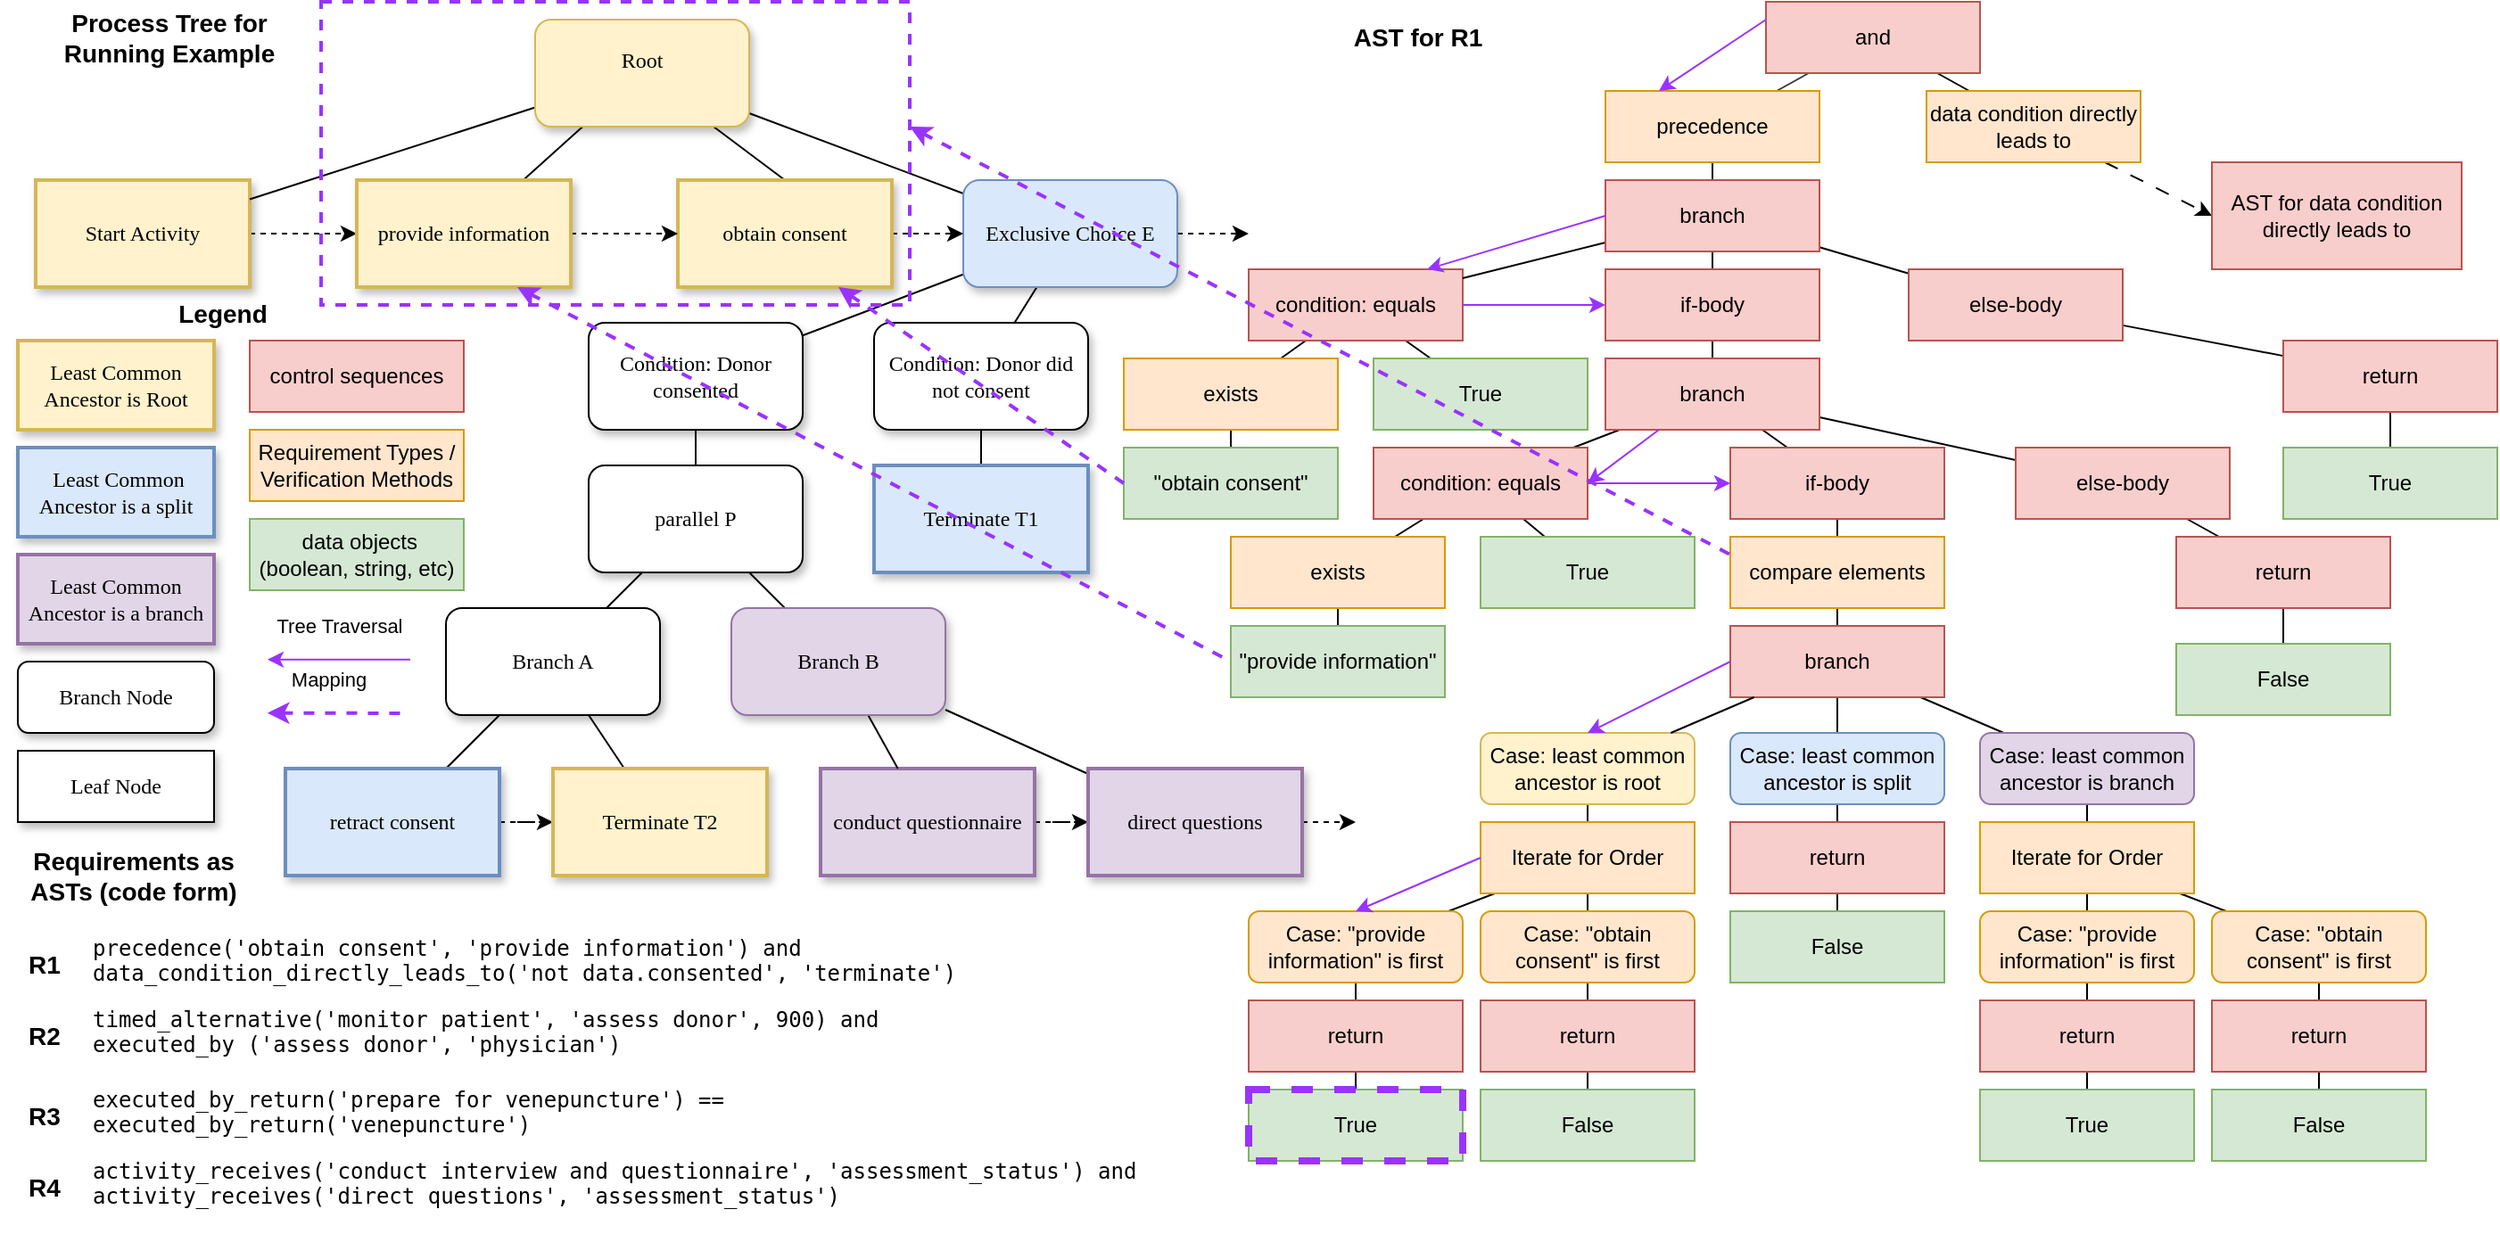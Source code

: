 <mxfile version="26.0.15">
  <diagram name="Page-1" id="10a91c8b-09ff-31b1-d368-03940ed4cc9e">
    <mxGraphModel dx="2055" dy="1316" grid="1" gridSize="10" guides="1" tooltips="1" connect="1" arrows="1" fold="1" page="1" pageScale="1" pageWidth="1100" pageHeight="850" background="none" math="0" shadow="0">
      <root>
        <mxCell id="0" />
        <mxCell id="1" parent="0" />
        <mxCell id="qVPcfMORzEuoZqkbXC9u-35" style="edgeStyle=orthogonalEdgeStyle;rounded=0;orthogonalLoop=1;jettySize=auto;html=1;dashed=1;" parent="1" source="62893188c0fa7362-1" target="qVPcfMORzEuoZqkbXC9u-12" edge="1">
          <mxGeometry relative="1" as="geometry" />
        </mxCell>
        <mxCell id="62893188c0fa7362-1" value="Start Activity" style="whiteSpace=wrap;html=1;rounded=0;shadow=1;labelBackgroundColor=none;strokeWidth=2;fontFamily=Verdana;fontSize=12;align=center;fillColor=#fff2cc;strokeColor=#d6b656;" parent="1" vertex="1">
          <mxGeometry x="20" y="150" width="120" height="60" as="geometry" />
        </mxCell>
        <mxCell id="qVPcfMORzEuoZqkbXC9u-13" style="rounded=0;orthogonalLoop=1;jettySize=auto;html=1;endArrow=none;startFill=0;" parent="1" source="62893188c0fa7362-8" target="qVPcfMORzEuoZqkbXC9u-12" edge="1">
          <mxGeometry relative="1" as="geometry" />
        </mxCell>
        <mxCell id="qVPcfMORzEuoZqkbXC9u-14" style="rounded=0;orthogonalLoop=1;jettySize=auto;html=1;endArrow=none;startFill=0;" parent="1" source="62893188c0fa7362-8" target="62893188c0fa7362-1" edge="1">
          <mxGeometry relative="1" as="geometry" />
        </mxCell>
        <mxCell id="qVPcfMORzEuoZqkbXC9u-15" style="rounded=0;orthogonalLoop=1;jettySize=auto;html=1;entryX=0.5;entryY=0;entryDx=0;entryDy=0;endArrow=none;startFill=0;" parent="1" source="62893188c0fa7362-8" target="qVPcfMORzEuoZqkbXC9u-1" edge="1">
          <mxGeometry relative="1" as="geometry" />
        </mxCell>
        <mxCell id="qVPcfMORzEuoZqkbXC9u-16" style="rounded=0;orthogonalLoop=1;jettySize=auto;html=1;endArrow=none;startFill=0;" parent="1" source="62893188c0fa7362-8" target="62893188c0fa7362-9" edge="1">
          <mxGeometry relative="1" as="geometry" />
        </mxCell>
        <mxCell id="62893188c0fa7362-8" value="&lt;div&gt;Root&lt;/div&gt;&lt;div&gt;&lt;br&gt;&lt;/div&gt;" style="whiteSpace=wrap;html=1;rounded=1;shadow=1;labelBackgroundColor=none;strokeWidth=1;fontFamily=Verdana;fontSize=12;align=center;fillColor=#fff2cc;strokeColor=#d6b656;" parent="1" vertex="1">
          <mxGeometry x="300" y="60" width="120" height="60" as="geometry" />
        </mxCell>
        <mxCell id="qVPcfMORzEuoZqkbXC9u-18" style="rounded=0;orthogonalLoop=1;jettySize=auto;html=1;endArrow=none;startFill=0;" parent="1" source="62893188c0fa7362-9" target="62893188c0fa7362-12" edge="1">
          <mxGeometry relative="1" as="geometry" />
        </mxCell>
        <mxCell id="qVPcfMORzEuoZqkbXC9u-19" style="rounded=0;orthogonalLoop=1;jettySize=auto;html=1;endArrow=none;startFill=0;" parent="1" source="62893188c0fa7362-9" target="62893188c0fa7362-13" edge="1">
          <mxGeometry relative="1" as="geometry" />
        </mxCell>
        <mxCell id="qVPcfMORzEuoZqkbXC9u-42" style="edgeStyle=orthogonalEdgeStyle;rounded=0;orthogonalLoop=1;jettySize=auto;html=1;dashed=1;" parent="1" source="62893188c0fa7362-9" edge="1">
          <mxGeometry relative="1" as="geometry">
            <mxPoint x="700" y="180" as="targetPoint" />
          </mxGeometry>
        </mxCell>
        <mxCell id="62893188c0fa7362-9" value="Exclusive Choice E" style="whiteSpace=wrap;html=1;rounded=1;shadow=1;labelBackgroundColor=none;strokeWidth=1;fontFamily=Verdana;fontSize=12;align=center;fillColor=#dae8fc;strokeColor=#6c8ebf;" parent="1" vertex="1">
          <mxGeometry x="540" y="150" width="120" height="60" as="geometry" />
        </mxCell>
        <mxCell id="qVPcfMORzEuoZqkbXC9u-23" style="rounded=0;orthogonalLoop=1;jettySize=auto;html=1;endArrow=none;startFill=0;" parent="1" source="62893188c0fa7362-12" target="qVPcfMORzEuoZqkbXC9u-22" edge="1">
          <mxGeometry relative="1" as="geometry" />
        </mxCell>
        <mxCell id="62893188c0fa7362-12" value="Condition: Donor consented" style="whiteSpace=wrap;html=1;rounded=1;shadow=1;labelBackgroundColor=none;strokeWidth=1;fontFamily=Verdana;fontSize=12;align=center;" parent="1" vertex="1">
          <mxGeometry x="330" y="230" width="120" height="60" as="geometry" />
        </mxCell>
        <mxCell id="qVPcfMORzEuoZqkbXC9u-21" style="rounded=0;orthogonalLoop=1;jettySize=auto;html=1;endArrow=none;startFill=0;" parent="1" source="62893188c0fa7362-13" target="qVPcfMORzEuoZqkbXC9u-20" edge="1">
          <mxGeometry relative="1" as="geometry" />
        </mxCell>
        <mxCell id="62893188c0fa7362-13" value="Condition: Donor did not consent" style="whiteSpace=wrap;html=1;rounded=1;shadow=1;labelBackgroundColor=none;strokeWidth=1;fontFamily=Verdana;fontSize=12;align=center;" parent="1" vertex="1">
          <mxGeometry x="490" y="230" width="120" height="60" as="geometry" />
        </mxCell>
        <mxCell id="qVPcfMORzEuoZqkbXC9u-31" style="rounded=0;orthogonalLoop=1;jettySize=auto;html=1;endArrow=none;startFill=0;" parent="1" source="62893188c0fa7362-21" target="qVPcfMORzEuoZqkbXC9u-24" edge="1">
          <mxGeometry relative="1" as="geometry" />
        </mxCell>
        <mxCell id="qVPcfMORzEuoZqkbXC9u-39" style="edgeStyle=orthogonalEdgeStyle;rounded=0;orthogonalLoop=1;jettySize=auto;html=1;dashed=1;" parent="1" source="62893188c0fa7362-21" target="qVPcfMORzEuoZqkbXC9u-30" edge="1">
          <mxGeometry relative="1" as="geometry" />
        </mxCell>
        <mxCell id="62893188c0fa7362-21" value="retract consent" style="whiteSpace=wrap;html=1;rounded=0;shadow=1;labelBackgroundColor=none;strokeWidth=2;fontFamily=Verdana;fontSize=12;align=center;fillColor=#dae8fc;strokeColor=#6c8ebf;" parent="1" vertex="1">
          <mxGeometry x="160" y="480" width="120" height="60" as="geometry" />
        </mxCell>
        <mxCell id="qVPcfMORzEuoZqkbXC9u-40" style="edgeStyle=orthogonalEdgeStyle;rounded=0;orthogonalLoop=1;jettySize=auto;html=1;dashed=1;" parent="1" source="62893188c0fa7362-23" target="qVPcfMORzEuoZqkbXC9u-33" edge="1">
          <mxGeometry relative="1" as="geometry" />
        </mxCell>
        <mxCell id="62893188c0fa7362-23" value="conduct questionnaire" style="whiteSpace=wrap;html=1;rounded=0;shadow=1;labelBackgroundColor=none;strokeWidth=2;fontFamily=Verdana;fontSize=12;align=center;fillColor=#e1d5e7;strokeColor=#9673a6;" parent="1" vertex="1">
          <mxGeometry x="460" y="480" width="120" height="60" as="geometry" />
        </mxCell>
        <mxCell id="qVPcfMORzEuoZqkbXC9u-37" style="edgeStyle=orthogonalEdgeStyle;rounded=0;orthogonalLoop=1;jettySize=auto;html=1;dashed=1;" parent="1" source="qVPcfMORzEuoZqkbXC9u-1" target="62893188c0fa7362-9" edge="1">
          <mxGeometry relative="1" as="geometry" />
        </mxCell>
        <mxCell id="qVPcfMORzEuoZqkbXC9u-1" value="obtain consent" style="whiteSpace=wrap;html=1;rounded=0;shadow=1;labelBackgroundColor=none;strokeWidth=2;fontFamily=Verdana;fontSize=12;align=center;fillColor=#fff2cc;strokeColor=#d6b656;" parent="1" vertex="1">
          <mxGeometry x="380" y="150" width="120" height="60" as="geometry" />
        </mxCell>
        <mxCell id="qVPcfMORzEuoZqkbXC9u-36" style="edgeStyle=orthogonalEdgeStyle;rounded=0;orthogonalLoop=1;jettySize=auto;html=1;dashed=1;" parent="1" source="qVPcfMORzEuoZqkbXC9u-12" target="qVPcfMORzEuoZqkbXC9u-1" edge="1">
          <mxGeometry relative="1" as="geometry" />
        </mxCell>
        <mxCell id="qVPcfMORzEuoZqkbXC9u-12" value="provide information" style="whiteSpace=wrap;html=1;rounded=0;shadow=1;labelBackgroundColor=none;strokeWidth=2;fontFamily=Verdana;fontSize=12;align=center;fillColor=#fff2cc;strokeColor=#d6b656;" parent="1" vertex="1">
          <mxGeometry x="200" y="150" width="120" height="60" as="geometry" />
        </mxCell>
        <mxCell id="qVPcfMORzEuoZqkbXC9u-20" value="Terminate T1" style="whiteSpace=wrap;html=1;rounded=0;shadow=1;labelBackgroundColor=none;strokeWidth=2;fontFamily=Verdana;fontSize=12;align=center;fillColor=#dae8fc;strokeColor=#6c8ebf;" parent="1" vertex="1">
          <mxGeometry x="490" y="310" width="120" height="60" as="geometry" />
        </mxCell>
        <mxCell id="qVPcfMORzEuoZqkbXC9u-26" style="rounded=0;orthogonalLoop=1;jettySize=auto;html=1;endArrow=none;startFill=0;" parent="1" source="qVPcfMORzEuoZqkbXC9u-22" target="qVPcfMORzEuoZqkbXC9u-25" edge="1">
          <mxGeometry relative="1" as="geometry" />
        </mxCell>
        <mxCell id="qVPcfMORzEuoZqkbXC9u-27" style="rounded=0;orthogonalLoop=1;jettySize=auto;html=1;endArrow=none;startFill=0;" parent="1" source="qVPcfMORzEuoZqkbXC9u-22" target="qVPcfMORzEuoZqkbXC9u-24" edge="1">
          <mxGeometry relative="1" as="geometry" />
        </mxCell>
        <mxCell id="qVPcfMORzEuoZqkbXC9u-22" value="parallel P" style="whiteSpace=wrap;html=1;rounded=1;shadow=1;labelBackgroundColor=none;strokeWidth=1;fontFamily=Verdana;fontSize=12;align=center;" parent="1" vertex="1">
          <mxGeometry x="330" y="310" width="120" height="60" as="geometry" />
        </mxCell>
        <mxCell id="qVPcfMORzEuoZqkbXC9u-24" value="Branch A" style="whiteSpace=wrap;html=1;rounded=1;shadow=1;labelBackgroundColor=none;strokeWidth=1;fontFamily=Verdana;fontSize=12;align=center;" parent="1" vertex="1">
          <mxGeometry x="250" y="390" width="120" height="60" as="geometry" />
        </mxCell>
        <mxCell id="qVPcfMORzEuoZqkbXC9u-32" style="rounded=0;orthogonalLoop=1;jettySize=auto;html=1;endArrow=none;startFill=0;" parent="1" source="qVPcfMORzEuoZqkbXC9u-25" target="62893188c0fa7362-23" edge="1">
          <mxGeometry relative="1" as="geometry" />
        </mxCell>
        <mxCell id="qVPcfMORzEuoZqkbXC9u-34" style="rounded=0;orthogonalLoop=1;jettySize=auto;html=1;endArrow=none;startFill=0;" parent="1" source="qVPcfMORzEuoZqkbXC9u-25" target="qVPcfMORzEuoZqkbXC9u-33" edge="1">
          <mxGeometry relative="1" as="geometry" />
        </mxCell>
        <mxCell id="qVPcfMORzEuoZqkbXC9u-25" value="Branch B" style="whiteSpace=wrap;html=1;rounded=1;shadow=1;labelBackgroundColor=none;strokeWidth=1;fontFamily=Verdana;fontSize=12;align=center;fillColor=#e1d5e7;strokeColor=#9673a6;" parent="1" vertex="1">
          <mxGeometry x="410" y="390" width="120" height="60" as="geometry" />
        </mxCell>
        <mxCell id="qVPcfMORzEuoZqkbXC9u-29" style="rounded=0;orthogonalLoop=1;jettySize=auto;html=1;endArrow=none;startFill=0;" parent="1" source="qVPcfMORzEuoZqkbXC9u-24" target="qVPcfMORzEuoZqkbXC9u-30" edge="1">
          <mxGeometry relative="1" as="geometry">
            <mxPoint x="390" y="450" as="sourcePoint" />
          </mxGeometry>
        </mxCell>
        <mxCell id="qVPcfMORzEuoZqkbXC9u-30" value="Terminate T2" style="whiteSpace=wrap;html=1;rounded=0;shadow=1;labelBackgroundColor=none;strokeWidth=2;fontFamily=Verdana;fontSize=12;align=center;glass=0;fillColor=#fff2cc;strokeColor=#d6b656;" parent="1" vertex="1">
          <mxGeometry x="310" y="480" width="120" height="60" as="geometry" />
        </mxCell>
        <mxCell id="qVPcfMORzEuoZqkbXC9u-41" style="edgeStyle=orthogonalEdgeStyle;rounded=0;orthogonalLoop=1;jettySize=auto;html=1;dashed=1;" parent="1" source="qVPcfMORzEuoZqkbXC9u-33" edge="1">
          <mxGeometry relative="1" as="geometry">
            <mxPoint x="760" y="510" as="targetPoint" />
          </mxGeometry>
        </mxCell>
        <mxCell id="qVPcfMORzEuoZqkbXC9u-33" value="direct questions" style="whiteSpace=wrap;html=1;rounded=0;shadow=1;labelBackgroundColor=none;strokeWidth=2;fontFamily=Verdana;fontSize=12;align=center;fillColor=#e1d5e7;strokeColor=#9673a6;" parent="1" vertex="1">
          <mxGeometry x="610" y="480" width="120" height="60" as="geometry" />
        </mxCell>
        <mxCell id="Grk_tpBVNd8rtP147zdG-24" style="rounded=0;orthogonalLoop=1;jettySize=auto;html=1;endArrow=none;startFill=0;fillColor=#cce5ff;strokeColor=#36393d;" edge="1" parent="1" source="Grk_tpBVNd8rtP147zdG-1" target="Grk_tpBVNd8rtP147zdG-2">
          <mxGeometry relative="1" as="geometry" />
        </mxCell>
        <mxCell id="Grk_tpBVNd8rtP147zdG-72" style="rounded=0;orthogonalLoop=1;jettySize=auto;html=1;endArrow=none;startFill=0;" edge="1" parent="1" source="Grk_tpBVNd8rtP147zdG-1" target="Grk_tpBVNd8rtP147zdG-3">
          <mxGeometry relative="1" as="geometry" />
        </mxCell>
        <mxCell id="Grk_tpBVNd8rtP147zdG-1" value="and" style="rounded=0;whiteSpace=wrap;html=1;fillColor=#f8cecc;strokeColor=#b85450;" vertex="1" parent="1">
          <mxGeometry x="990" y="50" width="120" height="40" as="geometry" />
        </mxCell>
        <mxCell id="Grk_tpBVNd8rtP147zdG-25" style="rounded=0;orthogonalLoop=1;jettySize=auto;html=1;endArrow=none;startFill=0;" edge="1" parent="1" source="Grk_tpBVNd8rtP147zdG-2" target="Grk_tpBVNd8rtP147zdG-5">
          <mxGeometry relative="1" as="geometry" />
        </mxCell>
        <mxCell id="Grk_tpBVNd8rtP147zdG-2" value="precedence" style="rounded=0;whiteSpace=wrap;html=1;fillColor=#ffe6cc;strokeColor=#d79b00;" vertex="1" parent="1">
          <mxGeometry x="900" y="100" width="120" height="40" as="geometry" />
        </mxCell>
        <mxCell id="Grk_tpBVNd8rtP147zdG-78" style="rounded=0;orthogonalLoop=1;jettySize=auto;html=1;entryX=0;entryY=0.5;entryDx=0;entryDy=0;dashed=1;dashPattern=8 8;" edge="1" parent="1" source="Grk_tpBVNd8rtP147zdG-3" target="Grk_tpBVNd8rtP147zdG-79">
          <mxGeometry relative="1" as="geometry">
            <mxPoint x="1240" y="170" as="targetPoint" />
          </mxGeometry>
        </mxCell>
        <mxCell id="Grk_tpBVNd8rtP147zdG-3" value="data condition directly leads to" style="rounded=0;whiteSpace=wrap;html=1;fillColor=#ffe6cc;strokeColor=#d79b00;" vertex="1" parent="1">
          <mxGeometry x="1080" y="100" width="120" height="40" as="geometry" />
        </mxCell>
        <mxCell id="Grk_tpBVNd8rtP147zdG-29" style="rounded=0;orthogonalLoop=1;jettySize=auto;html=1;endArrow=none;startFill=0;" edge="1" parent="1" source="Grk_tpBVNd8rtP147zdG-4" target="Grk_tpBVNd8rtP147zdG-8">
          <mxGeometry relative="1" as="geometry" />
        </mxCell>
        <mxCell id="Grk_tpBVNd8rtP147zdG-30" style="rounded=0;orthogonalLoop=1;jettySize=auto;html=1;endArrow=none;startFill=0;" edge="1" parent="1" source="Grk_tpBVNd8rtP147zdG-4" target="Grk_tpBVNd8rtP147zdG-10">
          <mxGeometry relative="1" as="geometry" />
        </mxCell>
        <mxCell id="Grk_tpBVNd8rtP147zdG-4" value="condition: equals" style="rounded=0;whiteSpace=wrap;html=1;fillColor=#f8cecc;strokeColor=#b85450;" vertex="1" parent="1">
          <mxGeometry x="700" y="200" width="120" height="40" as="geometry" />
        </mxCell>
        <mxCell id="Grk_tpBVNd8rtP147zdG-26" style="rounded=0;orthogonalLoop=1;jettySize=auto;html=1;endArrow=none;startFill=0;" edge="1" parent="1" source="Grk_tpBVNd8rtP147zdG-5" target="Grk_tpBVNd8rtP147zdG-4">
          <mxGeometry relative="1" as="geometry" />
        </mxCell>
        <mxCell id="Grk_tpBVNd8rtP147zdG-27" style="rounded=0;orthogonalLoop=1;jettySize=auto;html=1;endArrow=none;startFill=0;" edge="1" parent="1" source="Grk_tpBVNd8rtP147zdG-5" target="Grk_tpBVNd8rtP147zdG-6">
          <mxGeometry relative="1" as="geometry" />
        </mxCell>
        <mxCell id="Grk_tpBVNd8rtP147zdG-28" style="rounded=0;orthogonalLoop=1;jettySize=auto;html=1;endArrow=none;startFill=0;" edge="1" parent="1" source="Grk_tpBVNd8rtP147zdG-5" target="Grk_tpBVNd8rtP147zdG-7">
          <mxGeometry relative="1" as="geometry" />
        </mxCell>
        <mxCell id="Grk_tpBVNd8rtP147zdG-5" value="branch" style="rounded=0;whiteSpace=wrap;html=1;fillColor=#f8cecc;strokeColor=#b85450;" vertex="1" parent="1">
          <mxGeometry x="900" y="150" width="120" height="40" as="geometry" />
        </mxCell>
        <mxCell id="Grk_tpBVNd8rtP147zdG-32" style="rounded=0;orthogonalLoop=1;jettySize=auto;html=1;endArrow=none;startFill=0;" edge="1" parent="1" source="Grk_tpBVNd8rtP147zdG-6" target="Grk_tpBVNd8rtP147zdG-11">
          <mxGeometry relative="1" as="geometry" />
        </mxCell>
        <mxCell id="Grk_tpBVNd8rtP147zdG-6" value="if-body" style="rounded=0;whiteSpace=wrap;html=1;fillColor=#f8cecc;strokeColor=#b85450;" vertex="1" parent="1">
          <mxGeometry x="900" y="200" width="120" height="40" as="geometry" />
        </mxCell>
        <mxCell id="Grk_tpBVNd8rtP147zdG-42" style="rounded=0;orthogonalLoop=1;jettySize=auto;html=1;endArrow=none;startFill=0;" edge="1" parent="1" source="Grk_tpBVNd8rtP147zdG-7" target="Grk_tpBVNd8rtP147zdG-41">
          <mxGeometry relative="1" as="geometry" />
        </mxCell>
        <mxCell id="Grk_tpBVNd8rtP147zdG-7" value="else-body" style="rounded=0;whiteSpace=wrap;html=1;fillColor=#f8cecc;strokeColor=#b85450;" vertex="1" parent="1">
          <mxGeometry x="1070" y="200" width="120" height="40" as="geometry" />
        </mxCell>
        <mxCell id="Grk_tpBVNd8rtP147zdG-31" style="rounded=0;orthogonalLoop=1;jettySize=auto;html=1;endArrow=none;startFill=0;" edge="1" parent="1" source="Grk_tpBVNd8rtP147zdG-8" target="Grk_tpBVNd8rtP147zdG-9">
          <mxGeometry relative="1" as="geometry" />
        </mxCell>
        <mxCell id="Grk_tpBVNd8rtP147zdG-8" value="exists" style="rounded=0;whiteSpace=wrap;html=1;fillColor=#ffe6cc;strokeColor=#d79b00;" vertex="1" parent="1">
          <mxGeometry x="630" y="250" width="120" height="40" as="geometry" />
        </mxCell>
        <mxCell id="Grk_tpBVNd8rtP147zdG-9" value="&quot;obtain consent&quot;" style="rounded=0;whiteSpace=wrap;html=1;fillColor=#d5e8d4;strokeColor=#82b366;" vertex="1" parent="1">
          <mxGeometry x="630" y="300" width="120" height="40" as="geometry" />
        </mxCell>
        <mxCell id="Grk_tpBVNd8rtP147zdG-10" value="True" style="rounded=0;whiteSpace=wrap;html=1;fillColor=#d5e8d4;strokeColor=#82b366;" vertex="1" parent="1">
          <mxGeometry x="770" y="250" width="120" height="40" as="geometry" />
        </mxCell>
        <mxCell id="Grk_tpBVNd8rtP147zdG-33" style="rounded=0;orthogonalLoop=1;jettySize=auto;html=1;endArrow=none;startFill=0;" edge="1" parent="1" source="Grk_tpBVNd8rtP147zdG-11" target="Grk_tpBVNd8rtP147zdG-12">
          <mxGeometry relative="1" as="geometry" />
        </mxCell>
        <mxCell id="Grk_tpBVNd8rtP147zdG-39" style="rounded=0;orthogonalLoop=1;jettySize=auto;html=1;endArrow=none;startFill=0;" edge="1" parent="1" source="Grk_tpBVNd8rtP147zdG-11" target="Grk_tpBVNd8rtP147zdG-37">
          <mxGeometry relative="1" as="geometry" />
        </mxCell>
        <mxCell id="Grk_tpBVNd8rtP147zdG-40" style="rounded=0;orthogonalLoop=1;jettySize=auto;html=1;endArrow=none;startFill=0;" edge="1" parent="1" source="Grk_tpBVNd8rtP147zdG-11" target="Grk_tpBVNd8rtP147zdG-38">
          <mxGeometry relative="1" as="geometry" />
        </mxCell>
        <mxCell id="Grk_tpBVNd8rtP147zdG-11" value="branch" style="rounded=0;whiteSpace=wrap;html=1;fillColor=#f8cecc;strokeColor=#b85450;" vertex="1" parent="1">
          <mxGeometry x="900" y="250" width="120" height="40" as="geometry" />
        </mxCell>
        <mxCell id="Grk_tpBVNd8rtP147zdG-34" style="rounded=0;orthogonalLoop=1;jettySize=auto;html=1;endArrow=none;startFill=0;" edge="1" parent="1" source="Grk_tpBVNd8rtP147zdG-12" target="Grk_tpBVNd8rtP147zdG-13">
          <mxGeometry relative="1" as="geometry" />
        </mxCell>
        <mxCell id="Grk_tpBVNd8rtP147zdG-35" style="rounded=0;orthogonalLoop=1;jettySize=auto;html=1;endArrow=none;startFill=0;" edge="1" parent="1" source="Grk_tpBVNd8rtP147zdG-12" target="Grk_tpBVNd8rtP147zdG-15">
          <mxGeometry relative="1" as="geometry" />
        </mxCell>
        <mxCell id="Grk_tpBVNd8rtP147zdG-12" value="condition: equals" style="rounded=0;whiteSpace=wrap;html=1;fillColor=#f8cecc;strokeColor=#b85450;" vertex="1" parent="1">
          <mxGeometry x="770" y="300" width="120" height="40" as="geometry" />
        </mxCell>
        <mxCell id="Grk_tpBVNd8rtP147zdG-36" style="rounded=0;orthogonalLoop=1;jettySize=auto;html=1;endArrow=none;startFill=0;" edge="1" parent="1" source="Grk_tpBVNd8rtP147zdG-13" target="Grk_tpBVNd8rtP147zdG-14">
          <mxGeometry relative="1" as="geometry" />
        </mxCell>
        <mxCell id="Grk_tpBVNd8rtP147zdG-13" value="exists" style="rounded=0;whiteSpace=wrap;html=1;fillColor=#ffe6cc;strokeColor=#d79b00;" vertex="1" parent="1">
          <mxGeometry x="690" y="350" width="120" height="40" as="geometry" />
        </mxCell>
        <mxCell id="Grk_tpBVNd8rtP147zdG-14" value="&quot;provide information&quot;" style="rounded=0;whiteSpace=wrap;html=1;fillColor=#d5e8d4;strokeColor=#82b366;" vertex="1" parent="1">
          <mxGeometry x="690" y="400" width="120" height="40" as="geometry" />
        </mxCell>
        <mxCell id="Grk_tpBVNd8rtP147zdG-15" value="True" style="rounded=0;whiteSpace=wrap;html=1;fillColor=#d5e8d4;strokeColor=#82b366;" vertex="1" parent="1">
          <mxGeometry x="830" y="350" width="120" height="40" as="geometry" />
        </mxCell>
        <mxCell id="Grk_tpBVNd8rtP147zdG-20" value="" style="endArrow=none;dashed=1;html=1;rounded=0;entryX=0;entryY=0.5;entryDx=0;entryDy=0;exitX=0.75;exitY=1;exitDx=0;exitDy=0;strokeColor=#9933FF;strokeWidth=2;startArrow=classic;startFill=1;" edge="1" parent="1" source="qVPcfMORzEuoZqkbXC9u-1" target="Grk_tpBVNd8rtP147zdG-9">
          <mxGeometry width="50" height="50" relative="1" as="geometry">
            <mxPoint x="810" y="570" as="sourcePoint" />
            <mxPoint x="860" y="520" as="targetPoint" />
          </mxGeometry>
        </mxCell>
        <mxCell id="Grk_tpBVNd8rtP147zdG-21" value="" style="endArrow=none;dashed=1;html=1;rounded=0;entryX=0;entryY=0.5;entryDx=0;entryDy=0;exitX=0.75;exitY=1;exitDx=0;exitDy=0;strokeColor=#9933FF;strokeWidth=2;startArrow=classic;startFill=1;" edge="1" parent="1" source="qVPcfMORzEuoZqkbXC9u-12" target="Grk_tpBVNd8rtP147zdG-14">
          <mxGeometry width="50" height="50" relative="1" as="geometry">
            <mxPoint x="550" y="330" as="sourcePoint" />
            <mxPoint x="740" y="480" as="targetPoint" />
          </mxGeometry>
        </mxCell>
        <mxCell id="Grk_tpBVNd8rtP147zdG-50" style="rounded=0;orthogonalLoop=1;jettySize=auto;html=1;endArrow=none;startFill=0;" edge="1" parent="1" source="Grk_tpBVNd8rtP147zdG-37" target="Grk_tpBVNd8rtP147zdG-49">
          <mxGeometry relative="1" as="geometry" />
        </mxCell>
        <mxCell id="Grk_tpBVNd8rtP147zdG-37" value="if-body" style="rounded=0;whiteSpace=wrap;html=1;fillColor=#f8cecc;strokeColor=#b85450;" vertex="1" parent="1">
          <mxGeometry x="970" y="300" width="120" height="40" as="geometry" />
        </mxCell>
        <mxCell id="Grk_tpBVNd8rtP147zdG-46" style="rounded=0;orthogonalLoop=1;jettySize=auto;html=1;endArrow=none;startFill=0;" edge="1" parent="1" source="Grk_tpBVNd8rtP147zdG-38" target="Grk_tpBVNd8rtP147zdG-45">
          <mxGeometry relative="1" as="geometry" />
        </mxCell>
        <mxCell id="Grk_tpBVNd8rtP147zdG-38" value="else-body" style="rounded=0;whiteSpace=wrap;html=1;fillColor=#f8cecc;strokeColor=#b85450;" vertex="1" parent="1">
          <mxGeometry x="1130" y="300" width="120" height="40" as="geometry" />
        </mxCell>
        <mxCell id="Grk_tpBVNd8rtP147zdG-44" style="rounded=0;orthogonalLoop=1;jettySize=auto;html=1;endArrow=none;startFill=0;" edge="1" parent="1" source="Grk_tpBVNd8rtP147zdG-41" target="Grk_tpBVNd8rtP147zdG-43">
          <mxGeometry relative="1" as="geometry" />
        </mxCell>
        <mxCell id="Grk_tpBVNd8rtP147zdG-41" value="return" style="rounded=0;whiteSpace=wrap;html=1;fillColor=#f8cecc;strokeColor=#b85450;" vertex="1" parent="1">
          <mxGeometry x="1280" y="240" width="120" height="40" as="geometry" />
        </mxCell>
        <mxCell id="Grk_tpBVNd8rtP147zdG-43" value="True" style="rounded=0;whiteSpace=wrap;html=1;fillColor=#d5e8d4;strokeColor=#82b366;" vertex="1" parent="1">
          <mxGeometry x="1280" y="300" width="120" height="40" as="geometry" />
        </mxCell>
        <mxCell id="Grk_tpBVNd8rtP147zdG-48" style="rounded=0;orthogonalLoop=1;jettySize=auto;html=1;endArrow=none;startFill=0;" edge="1" parent="1" source="Grk_tpBVNd8rtP147zdG-45" target="Grk_tpBVNd8rtP147zdG-47">
          <mxGeometry relative="1" as="geometry" />
        </mxCell>
        <mxCell id="Grk_tpBVNd8rtP147zdG-45" value="return" style="rounded=0;whiteSpace=wrap;html=1;fillColor=#f8cecc;strokeColor=#b85450;" vertex="1" parent="1">
          <mxGeometry x="1220" y="350" width="120" height="40" as="geometry" />
        </mxCell>
        <mxCell id="Grk_tpBVNd8rtP147zdG-47" value="False" style="rounded=0;whiteSpace=wrap;html=1;fillColor=#d5e8d4;strokeColor=#82b366;" vertex="1" parent="1">
          <mxGeometry x="1220" y="410" width="120" height="40" as="geometry" />
        </mxCell>
        <mxCell id="Grk_tpBVNd8rtP147zdG-56" style="rounded=0;orthogonalLoop=1;jettySize=auto;html=1;endArrow=none;startFill=0;" edge="1" parent="1" source="Grk_tpBVNd8rtP147zdG-49" target="Grk_tpBVNd8rtP147zdG-51">
          <mxGeometry relative="1" as="geometry" />
        </mxCell>
        <mxCell id="Grk_tpBVNd8rtP147zdG-49" value="compare elements" style="rounded=0;whiteSpace=wrap;html=1;fillColor=#ffe6cc;strokeColor=#d79b00;" vertex="1" parent="1">
          <mxGeometry x="970" y="350" width="120" height="40" as="geometry" />
        </mxCell>
        <mxCell id="Grk_tpBVNd8rtP147zdG-59" style="rounded=0;orthogonalLoop=1;jettySize=auto;html=1;endArrow=none;startFill=0;" edge="1" parent="1" source="Grk_tpBVNd8rtP147zdG-51" target="Grk_tpBVNd8rtP147zdG-53">
          <mxGeometry relative="1" as="geometry" />
        </mxCell>
        <mxCell id="Grk_tpBVNd8rtP147zdG-60" style="rounded=0;orthogonalLoop=1;jettySize=auto;html=1;endArrow=none;startFill=0;" edge="1" parent="1" source="Grk_tpBVNd8rtP147zdG-51" target="Grk_tpBVNd8rtP147zdG-55">
          <mxGeometry relative="1" as="geometry" />
        </mxCell>
        <mxCell id="Grk_tpBVNd8rtP147zdG-51" value="branch" style="rounded=0;whiteSpace=wrap;html=1;fillColor=#f8cecc;strokeColor=#b85450;" vertex="1" parent="1">
          <mxGeometry x="970" y="400" width="120" height="40" as="geometry" />
        </mxCell>
        <mxCell id="Grk_tpBVNd8rtP147zdG-69" style="rounded=0;orthogonalLoop=1;jettySize=auto;html=1;endArrow=none;startFill=0;" edge="1" parent="1" source="Grk_tpBVNd8rtP147zdG-52" target="Grk_tpBVNd8rtP147zdG-68">
          <mxGeometry relative="1" as="geometry" />
        </mxCell>
        <mxCell id="Grk_tpBVNd8rtP147zdG-52" value="&lt;div&gt;Case: least common ancestor is root&lt;/div&gt;" style="rounded=1;whiteSpace=wrap;html=1;fillColor=#fff2cc;strokeColor=#d6b656;" vertex="1" parent="1">
          <mxGeometry x="830" y="460" width="120" height="40" as="geometry" />
        </mxCell>
        <mxCell id="Grk_tpBVNd8rtP147zdG-66" style="rounded=0;orthogonalLoop=1;jettySize=auto;html=1;entryX=0.5;entryY=0;entryDx=0;entryDy=0;endArrow=none;startFill=0;" edge="1" parent="1" source="Grk_tpBVNd8rtP147zdG-53" target="Grk_tpBVNd8rtP147zdG-64">
          <mxGeometry relative="1" as="geometry" />
        </mxCell>
        <mxCell id="Grk_tpBVNd8rtP147zdG-53" value="&lt;div&gt;Case: least common ancestor is split &lt;br&gt;&lt;/div&gt;" style="rounded=1;whiteSpace=wrap;html=1;fillColor=#dae8fc;strokeColor=#6c8ebf;" vertex="1" parent="1">
          <mxGeometry x="970" y="460" width="120" height="40" as="geometry" />
        </mxCell>
        <mxCell id="Grk_tpBVNd8rtP147zdG-71" style="rounded=0;orthogonalLoop=1;jettySize=auto;html=1;endArrow=none;startFill=0;" edge="1" parent="1" source="Grk_tpBVNd8rtP147zdG-55" target="Grk_tpBVNd8rtP147zdG-70">
          <mxGeometry relative="1" as="geometry" />
        </mxCell>
        <mxCell id="Grk_tpBVNd8rtP147zdG-55" value="&lt;div&gt;Case: least common ancestor is branch &lt;br&gt;&lt;/div&gt;" style="rounded=1;whiteSpace=wrap;html=1;fillColor=#e1d5e7;strokeColor=#9673a6;" vertex="1" parent="1">
          <mxGeometry x="1110" y="460" width="120" height="40" as="geometry" />
        </mxCell>
        <mxCell id="Grk_tpBVNd8rtP147zdG-58" style="rounded=0;orthogonalLoop=1;jettySize=auto;html=1;endArrow=none;startFill=0;" edge="1" parent="1" source="Grk_tpBVNd8rtP147zdG-51" target="Grk_tpBVNd8rtP147zdG-52">
          <mxGeometry relative="1" as="geometry" />
        </mxCell>
        <mxCell id="Grk_tpBVNd8rtP147zdG-61" value="" style="endArrow=none;dashed=1;html=1;rounded=0;entryX=0;entryY=0.5;entryDx=0;entryDy=0;strokeColor=#9933FF;strokeWidth=2;startArrow=classic;startFill=1;" edge="1" parent="1">
          <mxGeometry width="50" height="50" relative="1" as="geometry">
            <mxPoint x="510" y="120" as="sourcePoint" />
            <mxPoint x="970" y="360" as="targetPoint" />
          </mxGeometry>
        </mxCell>
        <mxCell id="Grk_tpBVNd8rtP147zdG-63" value="" style="whiteSpace=wrap;html=1;fillColor=none;strokeColor=#9933FF;dashed=1;strokeWidth=2;" vertex="1" parent="1">
          <mxGeometry x="180" y="50" width="330" height="170" as="geometry" />
        </mxCell>
        <mxCell id="Grk_tpBVNd8rtP147zdG-67" style="rounded=0;orthogonalLoop=1;jettySize=auto;html=1;endArrow=none;startFill=0;" edge="1" parent="1" source="Grk_tpBVNd8rtP147zdG-64" target="Grk_tpBVNd8rtP147zdG-65">
          <mxGeometry relative="1" as="geometry" />
        </mxCell>
        <mxCell id="Grk_tpBVNd8rtP147zdG-64" value="return" style="rounded=0;whiteSpace=wrap;html=1;fillColor=#f8cecc;strokeColor=#b85450;" vertex="1" parent="1">
          <mxGeometry x="970" y="510" width="120" height="40" as="geometry" />
        </mxCell>
        <mxCell id="Grk_tpBVNd8rtP147zdG-65" value="False" style="rounded=0;whiteSpace=wrap;html=1;fillColor=#d5e8d4;strokeColor=#82b366;" vertex="1" parent="1">
          <mxGeometry x="970" y="560" width="120" height="40" as="geometry" />
        </mxCell>
        <mxCell id="Grk_tpBVNd8rtP147zdG-89" style="rounded=0;orthogonalLoop=1;jettySize=auto;html=1;endArrow=none;startFill=0;" edge="1" parent="1" source="Grk_tpBVNd8rtP147zdG-68" target="Grk_tpBVNd8rtP147zdG-87">
          <mxGeometry relative="1" as="geometry" />
        </mxCell>
        <mxCell id="Grk_tpBVNd8rtP147zdG-90" style="rounded=0;orthogonalLoop=1;jettySize=auto;html=1;endArrow=none;startFill=0;" edge="1" parent="1" source="Grk_tpBVNd8rtP147zdG-68" target="Grk_tpBVNd8rtP147zdG-88">
          <mxGeometry relative="1" as="geometry" />
        </mxCell>
        <mxCell id="Grk_tpBVNd8rtP147zdG-68" value="Iterate for Order" style="rounded=0;whiteSpace=wrap;html=1;fillColor=#ffe6cc;strokeColor=#d79b00;" vertex="1" parent="1">
          <mxGeometry x="830" y="510" width="120" height="40" as="geometry" />
        </mxCell>
        <mxCell id="Grk_tpBVNd8rtP147zdG-107" style="rounded=0;orthogonalLoop=1;jettySize=auto;html=1;endArrow=none;startFill=0;" edge="1" parent="1" source="Grk_tpBVNd8rtP147zdG-70" target="Grk_tpBVNd8rtP147zdG-101">
          <mxGeometry relative="1" as="geometry" />
        </mxCell>
        <mxCell id="Grk_tpBVNd8rtP147zdG-108" style="rounded=0;orthogonalLoop=1;jettySize=auto;html=1;endArrow=none;startFill=0;" edge="1" parent="1" source="Grk_tpBVNd8rtP147zdG-70" target="Grk_tpBVNd8rtP147zdG-102">
          <mxGeometry relative="1" as="geometry" />
        </mxCell>
        <mxCell id="Grk_tpBVNd8rtP147zdG-70" value="Iterate for Order" style="rounded=0;whiteSpace=wrap;html=1;fillColor=#ffe6cc;strokeColor=#d79b00;" vertex="1" parent="1">
          <mxGeometry x="1110" y="510" width="120" height="40" as="geometry" />
        </mxCell>
        <mxCell id="Grk_tpBVNd8rtP147zdG-79" value="AST for data condition directly leads to" style="rounded=0;whiteSpace=wrap;html=1;fillColor=#f8cecc;strokeColor=#b85450;" vertex="1" parent="1">
          <mxGeometry x="1240" y="140" width="140" height="60" as="geometry" />
        </mxCell>
        <mxCell id="Grk_tpBVNd8rtP147zdG-80" value="" style="endArrow=classic;html=1;rounded=0;strokeColor=#9933FF;fillColor=#cce5ff;" edge="1" parent="1">
          <mxGeometry width="50" height="50" relative="1" as="geometry">
            <mxPoint x="990" y="60" as="sourcePoint" />
            <mxPoint x="930" y="100" as="targetPoint" />
          </mxGeometry>
        </mxCell>
        <mxCell id="Grk_tpBVNd8rtP147zdG-81" value="" style="endArrow=classic;html=1;rounded=0;strokeColor=#9933FF;fillColor=#cce5ff;exitX=0;exitY=0.5;exitDx=0;exitDy=0;" edge="1" parent="1" source="Grk_tpBVNd8rtP147zdG-5">
          <mxGeometry width="50" height="50" relative="1" as="geometry">
            <mxPoint x="860" y="160" as="sourcePoint" />
            <mxPoint x="800" y="200" as="targetPoint" />
          </mxGeometry>
        </mxCell>
        <mxCell id="Grk_tpBVNd8rtP147zdG-82" value="" style="endArrow=classic;html=1;rounded=0;strokeColor=#9933FF;fillColor=#cce5ff;exitX=1;exitY=0.5;exitDx=0;exitDy=0;entryX=0;entryY=0.5;entryDx=0;entryDy=0;" edge="1" parent="1" source="Grk_tpBVNd8rtP147zdG-4" target="Grk_tpBVNd8rtP147zdG-6">
          <mxGeometry width="50" height="50" relative="1" as="geometry">
            <mxPoint x="860" y="120" as="sourcePoint" />
            <mxPoint x="770" y="129" as="targetPoint" />
          </mxGeometry>
        </mxCell>
        <mxCell id="Grk_tpBVNd8rtP147zdG-83" value="" style="endArrow=classic;html=1;rounded=0;strokeColor=#9933FF;fillColor=#cce5ff;exitX=0.25;exitY=1;exitDx=0;exitDy=0;entryX=1;entryY=0.5;entryDx=0;entryDy=0;" edge="1" parent="1" source="Grk_tpBVNd8rtP147zdG-11" target="Grk_tpBVNd8rtP147zdG-12">
          <mxGeometry width="50" height="50" relative="1" as="geometry">
            <mxPoint x="910" y="310" as="sourcePoint" />
            <mxPoint x="990" y="310" as="targetPoint" />
          </mxGeometry>
        </mxCell>
        <mxCell id="Grk_tpBVNd8rtP147zdG-85" value="" style="endArrow=classic;html=1;rounded=0;strokeColor=#9933FF;fillColor=#cce5ff;" edge="1" parent="1" source="Grk_tpBVNd8rtP147zdG-12" target="Grk_tpBVNd8rtP147zdG-37">
          <mxGeometry width="50" height="50" relative="1" as="geometry">
            <mxPoint x="940" y="300" as="sourcePoint" />
            <mxPoint x="900" y="330" as="targetPoint" />
          </mxGeometry>
        </mxCell>
        <mxCell id="Grk_tpBVNd8rtP147zdG-86" value="" style="endArrow=classic;html=1;rounded=0;strokeColor=#9933FF;fillColor=#cce5ff;exitX=0;exitY=0.5;exitDx=0;exitDy=0;entryX=0.5;entryY=0;entryDx=0;entryDy=0;" edge="1" parent="1" source="Grk_tpBVNd8rtP147zdG-51" target="Grk_tpBVNd8rtP147zdG-52">
          <mxGeometry width="50" height="50" relative="1" as="geometry">
            <mxPoint x="850" y="439" as="sourcePoint" />
            <mxPoint x="930" y="439" as="targetPoint" />
          </mxGeometry>
        </mxCell>
        <mxCell id="Grk_tpBVNd8rtP147zdG-95" style="rounded=0;orthogonalLoop=1;jettySize=auto;html=1;endArrow=none;startFill=0;" edge="1" parent="1" source="Grk_tpBVNd8rtP147zdG-87" target="Grk_tpBVNd8rtP147zdG-91">
          <mxGeometry relative="1" as="geometry" />
        </mxCell>
        <mxCell id="Grk_tpBVNd8rtP147zdG-87" value="Case: &quot;provide information&quot; is first" style="rounded=1;whiteSpace=wrap;html=1;fillColor=#ffe6cc;strokeColor=#d79b00;" vertex="1" parent="1">
          <mxGeometry x="700" y="560" width="120" height="40" as="geometry" />
        </mxCell>
        <mxCell id="Grk_tpBVNd8rtP147zdG-97" style="rounded=0;orthogonalLoop=1;jettySize=auto;html=1;endArrow=none;startFill=0;" edge="1" parent="1" source="Grk_tpBVNd8rtP147zdG-88" target="Grk_tpBVNd8rtP147zdG-93">
          <mxGeometry relative="1" as="geometry" />
        </mxCell>
        <mxCell id="Grk_tpBVNd8rtP147zdG-88" value="Case: &quot;obtain consent&quot; is first" style="rounded=1;whiteSpace=wrap;html=1;fillColor=#ffe6cc;strokeColor=#d79b00;" vertex="1" parent="1">
          <mxGeometry x="830" y="560" width="120" height="40" as="geometry" />
        </mxCell>
        <mxCell id="Grk_tpBVNd8rtP147zdG-96" style="rounded=0;orthogonalLoop=1;jettySize=auto;html=1;endArrow=none;startFill=0;" edge="1" parent="1" source="Grk_tpBVNd8rtP147zdG-91" target="Grk_tpBVNd8rtP147zdG-92">
          <mxGeometry relative="1" as="geometry" />
        </mxCell>
        <mxCell id="Grk_tpBVNd8rtP147zdG-91" value="return" style="rounded=0;whiteSpace=wrap;html=1;fillColor=#f8cecc;strokeColor=#b85450;" vertex="1" parent="1">
          <mxGeometry x="700" y="610" width="120" height="40" as="geometry" />
        </mxCell>
        <mxCell id="Grk_tpBVNd8rtP147zdG-92" value="True" style="rounded=0;whiteSpace=wrap;html=1;fillColor=#d5e8d4;strokeColor=#82b366;" vertex="1" parent="1">
          <mxGeometry x="700" y="660" width="120" height="40" as="geometry" />
        </mxCell>
        <mxCell id="Grk_tpBVNd8rtP147zdG-98" style="rounded=0;orthogonalLoop=1;jettySize=auto;html=1;endArrow=none;startFill=0;" edge="1" parent="1" source="Grk_tpBVNd8rtP147zdG-93" target="Grk_tpBVNd8rtP147zdG-94">
          <mxGeometry relative="1" as="geometry" />
        </mxCell>
        <mxCell id="Grk_tpBVNd8rtP147zdG-93" value="return" style="rounded=0;whiteSpace=wrap;html=1;fillColor=#f8cecc;strokeColor=#b85450;" vertex="1" parent="1">
          <mxGeometry x="830" y="610" width="120" height="40" as="geometry" />
        </mxCell>
        <mxCell id="Grk_tpBVNd8rtP147zdG-94" value="False" style="rounded=0;whiteSpace=wrap;html=1;fillColor=#d5e8d4;strokeColor=#82b366;" vertex="1" parent="1">
          <mxGeometry x="830" y="660" width="120" height="40" as="geometry" />
        </mxCell>
        <mxCell id="Grk_tpBVNd8rtP147zdG-99" value="" style="endArrow=classic;html=1;rounded=0;strokeColor=#9933FF;fillColor=#cce5ff;exitX=0;exitY=0.5;exitDx=0;exitDy=0;entryX=0.5;entryY=0;entryDx=0;entryDy=0;" edge="1" parent="1" target="Grk_tpBVNd8rtP147zdG-87">
          <mxGeometry width="50" height="50" relative="1" as="geometry">
            <mxPoint x="830" y="530" as="sourcePoint" />
            <mxPoint x="750" y="570" as="targetPoint" />
          </mxGeometry>
        </mxCell>
        <mxCell id="Grk_tpBVNd8rtP147zdG-141" style="rounded=0;orthogonalLoop=1;jettySize=auto;html=1;endArrow=none;startFill=0;" edge="1" parent="1" source="Grk_tpBVNd8rtP147zdG-101" target="Grk_tpBVNd8rtP147zdG-103">
          <mxGeometry relative="1" as="geometry" />
        </mxCell>
        <mxCell id="Grk_tpBVNd8rtP147zdG-101" value="Case: &quot;provide information&quot; is first" style="rounded=1;whiteSpace=wrap;html=1;fillColor=#ffe6cc;strokeColor=#d79b00;" vertex="1" parent="1">
          <mxGeometry x="1110" y="560" width="120" height="40" as="geometry" />
        </mxCell>
        <mxCell id="Grk_tpBVNd8rtP147zdG-138" style="rounded=0;orthogonalLoop=1;jettySize=auto;html=1;endArrow=none;startFill=0;" edge="1" parent="1" source="Grk_tpBVNd8rtP147zdG-102" target="Grk_tpBVNd8rtP147zdG-105">
          <mxGeometry relative="1" as="geometry" />
        </mxCell>
        <mxCell id="Grk_tpBVNd8rtP147zdG-102" value="Case: &quot;obtain consent&quot; is first" style="rounded=1;whiteSpace=wrap;html=1;fillColor=#ffe6cc;strokeColor=#d79b00;" vertex="1" parent="1">
          <mxGeometry x="1240" y="560" width="120" height="40" as="geometry" />
        </mxCell>
        <mxCell id="Grk_tpBVNd8rtP147zdG-140" style="rounded=0;orthogonalLoop=1;jettySize=auto;html=1;endArrow=none;startFill=0;" edge="1" parent="1" source="Grk_tpBVNd8rtP147zdG-103" target="Grk_tpBVNd8rtP147zdG-104">
          <mxGeometry relative="1" as="geometry" />
        </mxCell>
        <mxCell id="Grk_tpBVNd8rtP147zdG-103" value="return" style="rounded=0;whiteSpace=wrap;html=1;fillColor=#f8cecc;strokeColor=#b85450;" vertex="1" parent="1">
          <mxGeometry x="1110" y="610" width="120" height="40" as="geometry" />
        </mxCell>
        <mxCell id="Grk_tpBVNd8rtP147zdG-104" value="True" style="rounded=0;whiteSpace=wrap;html=1;fillColor=#d5e8d4;strokeColor=#82b366;" vertex="1" parent="1">
          <mxGeometry x="1110" y="660" width="120" height="40" as="geometry" />
        </mxCell>
        <mxCell id="Grk_tpBVNd8rtP147zdG-139" style="rounded=0;orthogonalLoop=1;jettySize=auto;html=1;endArrow=none;startFill=0;" edge="1" parent="1" source="Grk_tpBVNd8rtP147zdG-105" target="Grk_tpBVNd8rtP147zdG-106">
          <mxGeometry relative="1" as="geometry" />
        </mxCell>
        <mxCell id="Grk_tpBVNd8rtP147zdG-105" value="return" style="rounded=0;whiteSpace=wrap;html=1;fillColor=#f8cecc;strokeColor=#b85450;" vertex="1" parent="1">
          <mxGeometry x="1240" y="610" width="120" height="40" as="geometry" />
        </mxCell>
        <mxCell id="Grk_tpBVNd8rtP147zdG-106" value="False" style="rounded=0;whiteSpace=wrap;html=1;fillColor=#d5e8d4;strokeColor=#82b366;" vertex="1" parent="1">
          <mxGeometry x="1240" y="660" width="120" height="40" as="geometry" />
        </mxCell>
        <mxCell id="Grk_tpBVNd8rtP147zdG-109" value="" style="whiteSpace=wrap;html=1;fillColor=none;strokeColor=#9933FF;dashed=1;strokeWidth=4;" vertex="1" parent="1">
          <mxGeometry x="700" y="660" width="120" height="40" as="geometry" />
        </mxCell>
        <mxCell id="Grk_tpBVNd8rtP147zdG-111" value="AST for R1" style="text;html=1;align=center;verticalAlign=middle;whiteSpace=wrap;rounded=0;fontSize=14;fontStyle=1" vertex="1" parent="1">
          <mxGeometry x="720" y="50" width="150" height="40" as="geometry" />
        </mxCell>
        <mxCell id="Grk_tpBVNd8rtP147zdG-112" value="Process Tree for Running Example" style="text;html=1;align=center;verticalAlign=middle;whiteSpace=wrap;rounded=0;fontSize=14;fontStyle=1" vertex="1" parent="1">
          <mxGeometry x="20" y="50" width="150" height="40" as="geometry" />
        </mxCell>
        <mxCell id="Grk_tpBVNd8rtP147zdG-113" value="Requirements as ASTs (code form)" style="text;html=1;align=center;verticalAlign=middle;whiteSpace=wrap;rounded=0;fontSize=14;fontStyle=1" vertex="1" parent="1">
          <mxGeometry y="520" width="150" height="40" as="geometry" />
        </mxCell>
        <mxCell id="Grk_tpBVNd8rtP147zdG-114" value="&lt;pre&gt;precedence(&#39;obtain consent&#39;, &#39;provide information&#39;) and &lt;br&gt;data_condition_directly_leads_to(&#39;not data.consented&#39;, &#39;terminate&#39;)&lt;/pre&gt;" style="text;whiteSpace=wrap;html=1;" vertex="1" parent="1">
          <mxGeometry x="50" y="555" width="560" height="50" as="geometry" />
        </mxCell>
        <mxCell id="Grk_tpBVNd8rtP147zdG-115" value="R1" style="text;html=1;align=center;verticalAlign=middle;whiteSpace=wrap;rounded=0;fontSize=14;fontStyle=1" vertex="1" parent="1">
          <mxGeometry y="570" width="50" height="40" as="geometry" />
        </mxCell>
        <mxCell id="Grk_tpBVNd8rtP147zdG-117" value="&lt;pre&gt;timed_alternative(&#39;monitor patient&#39;, &#39;assess donor&#39;, 900) and &lt;br&gt;executed_by (&#39;assess donor&#39;, &#39;physician&#39;)&lt;/pre&gt;" style="text;whiteSpace=wrap;html=1;" vertex="1" parent="1">
          <mxGeometry x="50" y="595" width="560" height="50" as="geometry" />
        </mxCell>
        <mxCell id="Grk_tpBVNd8rtP147zdG-118" value="R2" style="text;html=1;align=center;verticalAlign=middle;whiteSpace=wrap;rounded=0;fontSize=14;fontStyle=1" vertex="1" parent="1">
          <mxGeometry y="610" width="50" height="40" as="geometry" />
        </mxCell>
        <mxCell id="Grk_tpBVNd8rtP147zdG-119" value="&lt;pre&gt;executed_by_return(&#39;prepare for venepuncture&#39;) ==&lt;br&gt;executed_by_return(&#39;venepuncture&#39;)&lt;/pre&gt;" style="text;whiteSpace=wrap;html=1;" vertex="1" parent="1">
          <mxGeometry x="50" y="640" width="560" height="50" as="geometry" />
        </mxCell>
        <mxCell id="Grk_tpBVNd8rtP147zdG-120" value="R3" style="text;html=1;align=center;verticalAlign=middle;whiteSpace=wrap;rounded=0;fontSize=14;fontStyle=1" vertex="1" parent="1">
          <mxGeometry y="655" width="50" height="40" as="geometry" />
        </mxCell>
        <mxCell id="Grk_tpBVNd8rtP147zdG-121" value="&lt;pre&gt;activity_receives(&#39;conduct interview and questionnaire&#39;, &#39;assessment_status&#39;) and &lt;br&gt;activity_receives(&#39;direct questions&#39;, &#39;assessment_status&#39;)&lt;/pre&gt;" style="text;whiteSpace=wrap;html=1;" vertex="1" parent="1">
          <mxGeometry x="50" y="680" width="560" height="50" as="geometry" />
        </mxCell>
        <mxCell id="Grk_tpBVNd8rtP147zdG-122" value="R4" style="text;html=1;align=center;verticalAlign=middle;whiteSpace=wrap;rounded=0;fontSize=14;fontStyle=1" vertex="1" parent="1">
          <mxGeometry y="695" width="50" height="40" as="geometry" />
        </mxCell>
        <mxCell id="Grk_tpBVNd8rtP147zdG-123" value="control sequences" style="rounded=0;whiteSpace=wrap;html=1;fillColor=#f8cecc;strokeColor=#b85450;" vertex="1" parent="1">
          <mxGeometry x="140" y="240" width="120" height="40" as="geometry" />
        </mxCell>
        <mxCell id="Grk_tpBVNd8rtP147zdG-124" value="Requirement Types / Verification Methods" style="rounded=0;whiteSpace=wrap;html=1;fillColor=#ffe6cc;strokeColor=#d79b00;" vertex="1" parent="1">
          <mxGeometry x="140" y="290" width="120" height="40" as="geometry" />
        </mxCell>
        <mxCell id="Grk_tpBVNd8rtP147zdG-125" value="&amp;nbsp;data objects (boolean, string, etc)" style="rounded=0;whiteSpace=wrap;html=1;fillColor=#d5e8d4;strokeColor=#82b366;" vertex="1" parent="1">
          <mxGeometry x="140" y="340" width="120" height="40" as="geometry" />
        </mxCell>
        <mxCell id="Grk_tpBVNd8rtP147zdG-126" value="Legend" style="text;html=1;align=center;verticalAlign=middle;whiteSpace=wrap;rounded=0;fontSize=14;fontStyle=1" vertex="1" parent="1">
          <mxGeometry x="50" y="210" width="150" height="30" as="geometry" />
        </mxCell>
        <mxCell id="Grk_tpBVNd8rtP147zdG-127" value="Least Common Ancestor is Root" style="whiteSpace=wrap;html=1;rounded=0;shadow=1;labelBackgroundColor=none;strokeWidth=2;fontFamily=Verdana;fontSize=12;align=center;glass=0;fillColor=#fff2cc;strokeColor=#d6b656;" vertex="1" parent="1">
          <mxGeometry x="10" y="240" width="110" height="50" as="geometry" />
        </mxCell>
        <mxCell id="Grk_tpBVNd8rtP147zdG-128" value="Least Common Ancestor is a branch" style="whiteSpace=wrap;html=1;rounded=0;shadow=1;labelBackgroundColor=none;strokeWidth=2;fontFamily=Verdana;fontSize=12;align=center;glass=0;fillColor=#e1d5e7;strokeColor=#9673a6;" vertex="1" parent="1">
          <mxGeometry x="10" y="360" width="110" height="50" as="geometry" />
        </mxCell>
        <mxCell id="Grk_tpBVNd8rtP147zdG-129" value="&amp;nbsp;Least Common Ancestor is a split" style="whiteSpace=wrap;html=1;rounded=0;shadow=1;labelBackgroundColor=none;strokeWidth=2;fontFamily=Verdana;fontSize=12;align=center;glass=0;fillColor=#dae8fc;strokeColor=#6c8ebf;" vertex="1" parent="1">
          <mxGeometry x="10" y="300" width="110" height="50" as="geometry" />
        </mxCell>
        <mxCell id="Grk_tpBVNd8rtP147zdG-130" value="Branch Node" style="whiteSpace=wrap;html=1;rounded=1;shadow=1;labelBackgroundColor=none;strokeWidth=1;fontFamily=Verdana;fontSize=12;align=center;" vertex="1" parent="1">
          <mxGeometry x="10" y="420" width="110" height="40" as="geometry" />
        </mxCell>
        <mxCell id="Grk_tpBVNd8rtP147zdG-131" value="Leaf Node" style="whiteSpace=wrap;html=1;rounded=0;shadow=1;labelBackgroundColor=none;strokeWidth=1;fontFamily=Verdana;fontSize=12;align=center;" vertex="1" parent="1">
          <mxGeometry x="10" y="470" width="110" height="40" as="geometry" />
        </mxCell>
        <mxCell id="Grk_tpBVNd8rtP147zdG-133" value="" style="endArrow=classic;html=1;rounded=0;strokeColor=#9933FF;fillColor=#cce5ff;" edge="1" parent="1">
          <mxGeometry width="50" height="50" relative="1" as="geometry">
            <mxPoint x="230" y="418.82" as="sourcePoint" />
            <mxPoint x="150" y="418.82" as="targetPoint" />
          </mxGeometry>
        </mxCell>
        <mxCell id="Grk_tpBVNd8rtP147zdG-134" value="Tree Traversal" style="edgeLabel;html=1;align=center;verticalAlign=middle;resizable=0;points=[];" vertex="1" connectable="0" parent="Grk_tpBVNd8rtP147zdG-133">
          <mxGeometry x="-0.316" y="-1" relative="1" as="geometry">
            <mxPoint x="-13" y="-18" as="offset" />
          </mxGeometry>
        </mxCell>
        <mxCell id="Grk_tpBVNd8rtP147zdG-135" value="" style="endArrow=none;dashed=1;html=1;rounded=0;exitX=0.75;exitY=1;exitDx=0;exitDy=0;strokeColor=#9933FF;strokeWidth=2;startArrow=classic;startFill=1;" edge="1" parent="1">
          <mxGeometry width="50" height="50" relative="1" as="geometry">
            <mxPoint x="150" y="448.82" as="sourcePoint" />
            <mxPoint x="230" y="449" as="targetPoint" />
          </mxGeometry>
        </mxCell>
        <mxCell id="Grk_tpBVNd8rtP147zdG-137" value="Mapping" style="edgeLabel;html=1;align=center;verticalAlign=middle;resizable=0;points=[];" vertex="1" connectable="0" parent="1">
          <mxGeometry x="210.001" y="430.0" as="geometry">
            <mxPoint x="-26" as="offset" />
          </mxGeometry>
        </mxCell>
      </root>
    </mxGraphModel>
  </diagram>
</mxfile>
